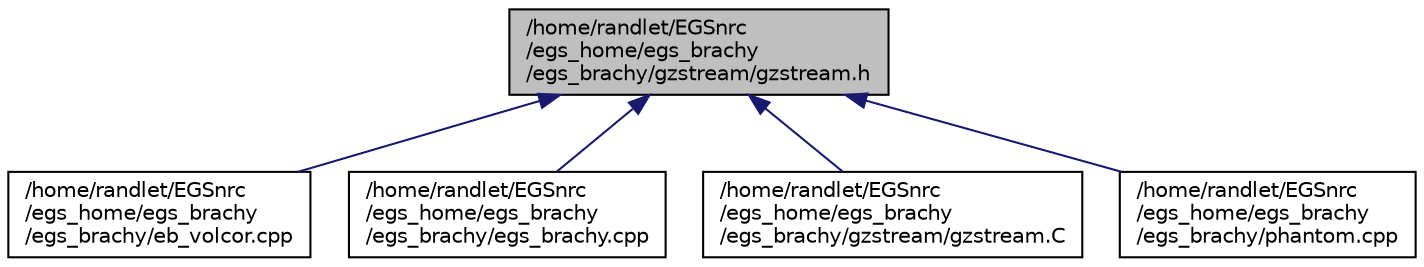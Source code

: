digraph "/home/randlet/EGSnrc/egs_home/egs_brachy/egs_brachy/gzstream/gzstream.h"
{
  edge [fontname="Helvetica",fontsize="10",labelfontname="Helvetica",labelfontsize="10"];
  node [fontname="Helvetica",fontsize="10",shape=record];
  Node1 [label="/home/randlet/EGSnrc\l/egs_home/egs_brachy\l/egs_brachy/gzstream/gzstream.h",height=0.2,width=0.4,color="black", fillcolor="grey75", style="filled", fontcolor="black"];
  Node1 -> Node2 [dir="back",color="midnightblue",fontsize="10",style="solid",fontname="Helvetica"];
  Node2 [label="/home/randlet/EGSnrc\l/egs_home/egs_brachy\l/egs_brachy/eb_volcor.cpp",height=0.2,width=0.4,color="black", fillcolor="white", style="filled",URL="$eb__volcor_8cpp.html",tooltip="Main implementation of volume correction routines. "];
  Node1 -> Node3 [dir="back",color="midnightblue",fontsize="10",style="solid",fontname="Helvetica"];
  Node3 [label="/home/randlet/EGSnrc\l/egs_home/egs_brachy\l/egs_brachy/egs_brachy.cpp",height=0.2,width=0.4,color="black", fillcolor="white", style="filled",URL="$egs__brachy_8cpp.html",tooltip="the main egs_brachy application implementation file "];
  Node1 -> Node4 [dir="back",color="midnightblue",fontsize="10",style="solid",fontname="Helvetica"];
  Node4 [label="/home/randlet/EGSnrc\l/egs_home/egs_brachy\l/egs_brachy/gzstream/gzstream.C",height=0.2,width=0.4,color="black", fillcolor="white", style="filled",URL="$gzstream_8C.html"];
  Node1 -> Node5 [dir="back",color="midnightblue",fontsize="10",style="solid",fontname="Helvetica"];
  Node5 [label="/home/randlet/EGSnrc\l/egs_home/egs_brachy\l/egs_brachy/phantom.cpp",height=0.2,width=0.4,color="black", fillcolor="white", style="filled",URL="$phantom_8cpp.html",tooltip="Implementation of phantom objects. "];
}
